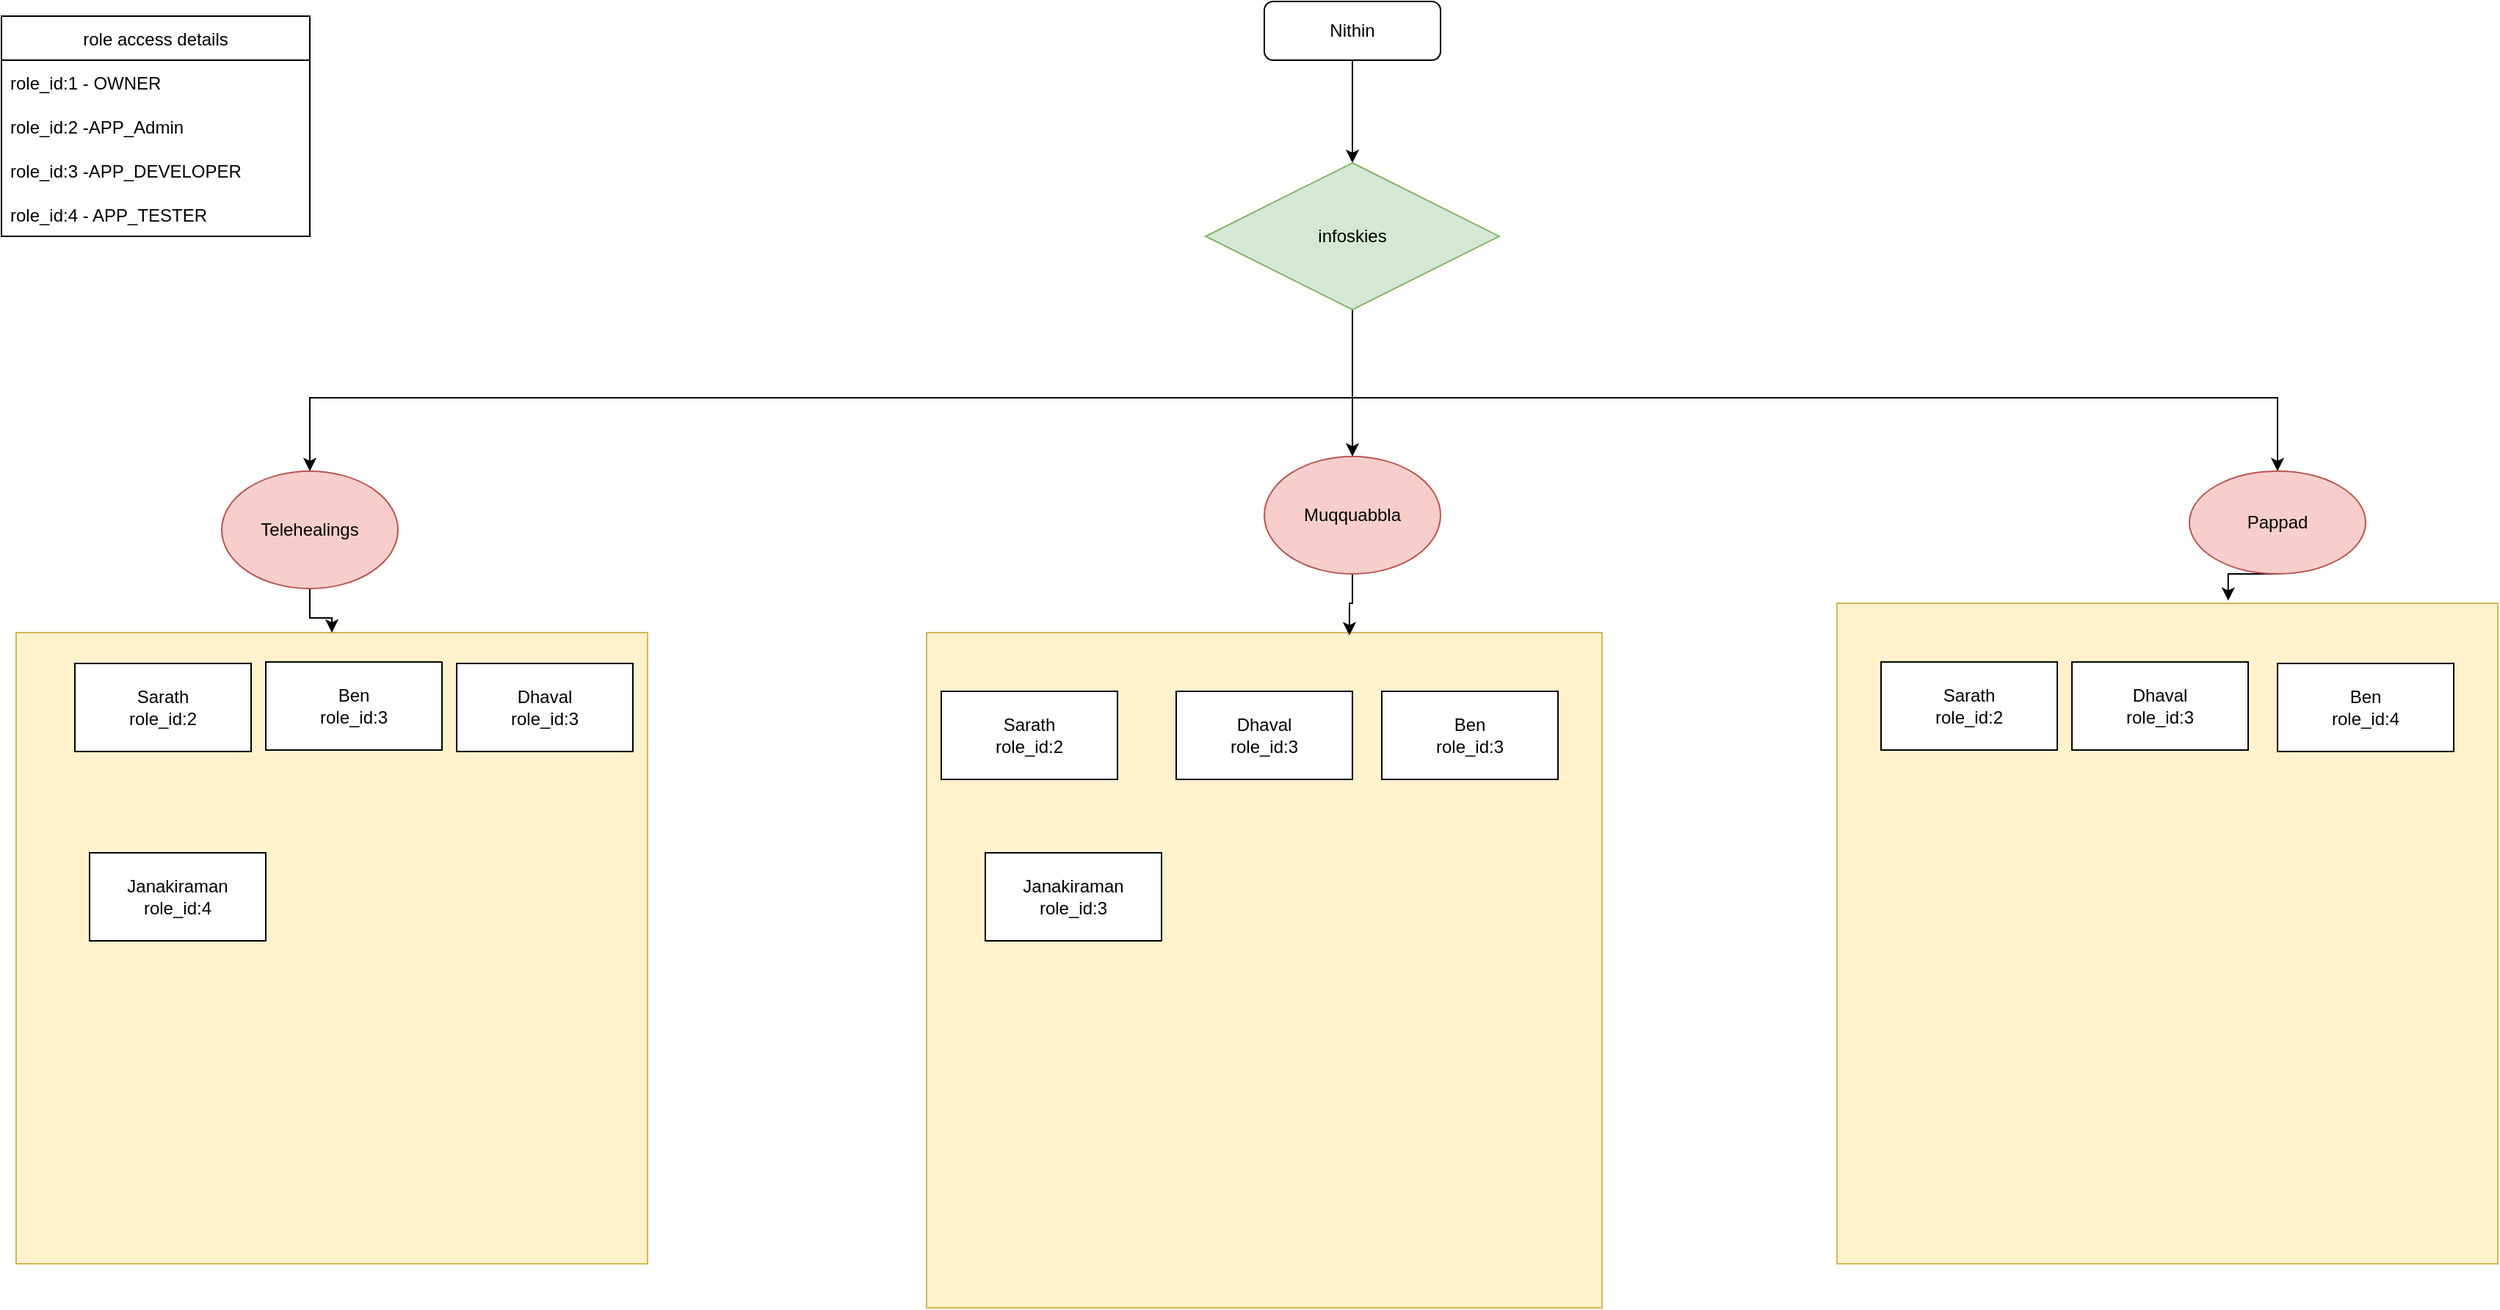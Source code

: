 <mxfile version="20.3.7" type="github">
  <diagram id="C5RBs43oDa-KdzZeNtuy" name="Page-1">
    <mxGraphModel dx="2280" dy="794" grid="1" gridSize="10" guides="1" tooltips="1" connect="1" arrows="1" fold="1" page="1" pageScale="1" pageWidth="827" pageHeight="1169" math="0" shadow="0">
      <root>
        <mxCell id="WIyWlLk6GJQsqaUBKTNV-0" />
        <mxCell id="WIyWlLk6GJQsqaUBKTNV-1" parent="WIyWlLk6GJQsqaUBKTNV-0" />
        <mxCell id="ANPEmecEOdO3vqsgQJQL-34" value="" style="whiteSpace=wrap;html=1;aspect=fixed;fillColor=#fff2cc;strokeColor=#d6b656;" vertex="1" parent="WIyWlLk6GJQsqaUBKTNV-1">
          <mxGeometry x="610" y="430" width="450" height="450" as="geometry" />
        </mxCell>
        <mxCell id="ANPEmecEOdO3vqsgQJQL-29" value="" style="whiteSpace=wrap;html=1;aspect=fixed;fillColor=#fff2cc;strokeColor=#d6b656;" vertex="1" parent="WIyWlLk6GJQsqaUBKTNV-1">
          <mxGeometry x="-10" y="450" width="460" height="460" as="geometry" />
        </mxCell>
        <mxCell id="ANPEmecEOdO3vqsgQJQL-30" value="" style="whiteSpace=wrap;html=1;aspect=fixed;fillColor=#fff2cc;strokeColor=#d6b656;" vertex="1" parent="WIyWlLk6GJQsqaUBKTNV-1">
          <mxGeometry x="-630" y="450" width="430" height="430" as="geometry" />
        </mxCell>
        <mxCell id="ANPEmecEOdO3vqsgQJQL-6" style="edgeStyle=orthogonalEdgeStyle;rounded=0;orthogonalLoop=1;jettySize=auto;html=1;exitX=0.5;exitY=1;exitDx=0;exitDy=0;entryX=0.5;entryY=0;entryDx=0;entryDy=0;" edge="1" parent="WIyWlLk6GJQsqaUBKTNV-1" source="WIyWlLk6GJQsqaUBKTNV-3" target="ANPEmecEOdO3vqsgQJQL-0">
          <mxGeometry relative="1" as="geometry" />
        </mxCell>
        <mxCell id="WIyWlLk6GJQsqaUBKTNV-3" value="Nithin" style="rounded=1;whiteSpace=wrap;html=1;fontSize=12;glass=0;strokeWidth=1;shadow=0;" parent="WIyWlLk6GJQsqaUBKTNV-1" vertex="1">
          <mxGeometry x="220" y="20" width="120" height="40" as="geometry" />
        </mxCell>
        <mxCell id="ANPEmecEOdO3vqsgQJQL-7" style="edgeStyle=orthogonalEdgeStyle;rounded=0;orthogonalLoop=1;jettySize=auto;html=1;exitX=0.5;exitY=1;exitDx=0;exitDy=0;entryX=0.5;entryY=0;entryDx=0;entryDy=0;" edge="1" parent="WIyWlLk6GJQsqaUBKTNV-1" source="ANPEmecEOdO3vqsgQJQL-0" target="ANPEmecEOdO3vqsgQJQL-5">
          <mxGeometry relative="1" as="geometry">
            <Array as="points">
              <mxPoint x="280" y="290" />
              <mxPoint x="-430" y="290" />
            </Array>
          </mxGeometry>
        </mxCell>
        <mxCell id="ANPEmecEOdO3vqsgQJQL-9" style="edgeStyle=orthogonalEdgeStyle;rounded=0;orthogonalLoop=1;jettySize=auto;html=1;exitX=0.5;exitY=1;exitDx=0;exitDy=0;entryX=0.5;entryY=0;entryDx=0;entryDy=0;" edge="1" parent="WIyWlLk6GJQsqaUBKTNV-1" source="ANPEmecEOdO3vqsgQJQL-0" target="ANPEmecEOdO3vqsgQJQL-2">
          <mxGeometry relative="1" as="geometry" />
        </mxCell>
        <mxCell id="ANPEmecEOdO3vqsgQJQL-10" style="edgeStyle=orthogonalEdgeStyle;rounded=0;orthogonalLoop=1;jettySize=auto;html=1;exitX=0.5;exitY=1;exitDx=0;exitDy=0;entryX=0.5;entryY=0;entryDx=0;entryDy=0;" edge="1" parent="WIyWlLk6GJQsqaUBKTNV-1" source="ANPEmecEOdO3vqsgQJQL-0" target="ANPEmecEOdO3vqsgQJQL-3">
          <mxGeometry relative="1" as="geometry">
            <Array as="points">
              <mxPoint x="280" y="290" />
              <mxPoint x="910" y="290" />
            </Array>
          </mxGeometry>
        </mxCell>
        <mxCell id="ANPEmecEOdO3vqsgQJQL-0" value="infoskies" style="rhombus;whiteSpace=wrap;html=1;fillColor=#d5e8d4;strokeColor=#82b366;" vertex="1" parent="WIyWlLk6GJQsqaUBKTNV-1">
          <mxGeometry x="180" y="130" width="200" height="100" as="geometry" />
        </mxCell>
        <mxCell id="ANPEmecEOdO3vqsgQJQL-44" style="edgeStyle=orthogonalEdgeStyle;rounded=0;orthogonalLoop=1;jettySize=auto;html=1;exitX=0.5;exitY=1;exitDx=0;exitDy=0;entryX=0.626;entryY=0.004;entryDx=0;entryDy=0;entryPerimeter=0;" edge="1" parent="WIyWlLk6GJQsqaUBKTNV-1" source="ANPEmecEOdO3vqsgQJQL-2" target="ANPEmecEOdO3vqsgQJQL-29">
          <mxGeometry relative="1" as="geometry" />
        </mxCell>
        <mxCell id="ANPEmecEOdO3vqsgQJQL-2" value="Muqquabbla" style="ellipse;whiteSpace=wrap;html=1;fillColor=#f8cecc;strokeColor=#b85450;" vertex="1" parent="WIyWlLk6GJQsqaUBKTNV-1">
          <mxGeometry x="220" y="330" width="120" height="80" as="geometry" />
        </mxCell>
        <mxCell id="ANPEmecEOdO3vqsgQJQL-41" style="edgeStyle=orthogonalEdgeStyle;rounded=0;orthogonalLoop=1;jettySize=auto;html=1;exitX=0.5;exitY=1;exitDx=0;exitDy=0;entryX=0.592;entryY=-0.004;entryDx=0;entryDy=0;entryPerimeter=0;" edge="1" parent="WIyWlLk6GJQsqaUBKTNV-1" source="ANPEmecEOdO3vqsgQJQL-3" target="ANPEmecEOdO3vqsgQJQL-34">
          <mxGeometry relative="1" as="geometry" />
        </mxCell>
        <mxCell id="ANPEmecEOdO3vqsgQJQL-3" value="Pappad" style="ellipse;whiteSpace=wrap;html=1;fillColor=#f8cecc;strokeColor=#b85450;" vertex="1" parent="WIyWlLk6GJQsqaUBKTNV-1">
          <mxGeometry x="850" y="340" width="120" height="70" as="geometry" />
        </mxCell>
        <mxCell id="ANPEmecEOdO3vqsgQJQL-32" style="edgeStyle=orthogonalEdgeStyle;rounded=0;orthogonalLoop=1;jettySize=auto;html=1;exitX=0.5;exitY=1;exitDx=0;exitDy=0;" edge="1" parent="WIyWlLk6GJQsqaUBKTNV-1" source="ANPEmecEOdO3vqsgQJQL-5" target="ANPEmecEOdO3vqsgQJQL-30">
          <mxGeometry relative="1" as="geometry" />
        </mxCell>
        <mxCell id="ANPEmecEOdO3vqsgQJQL-5" value="Telehealings" style="ellipse;whiteSpace=wrap;html=1;fillColor=#f8cecc;strokeColor=#b85450;" vertex="1" parent="WIyWlLk6GJQsqaUBKTNV-1">
          <mxGeometry x="-490" y="340" width="120" height="80" as="geometry" />
        </mxCell>
        <mxCell id="ANPEmecEOdO3vqsgQJQL-15" value="Sarath&lt;br&gt;role_id:2&lt;span style=&quot;color: rgba(0, 0, 0, 0); font-family: monospace; font-size: 0px; text-align: start;&quot;&gt;3CmxGraphModel%3E%3Croot%3E%3CmxCell%20id%3D%220%22%2F%3E%3CmxCell%20id%3D%221%22%20parent%3D%220%22%2F%3E%3CmxCell%20id%3D%222%22%20value%3D%22Sarath%22%20style%3D%22rounded%3D0%3BwhiteSpace%3Dwrap%3Bhtml%3D1%3B%22%20vertex%3D%221%22%20parent%3D%221%22%3E%3CmxGeometry%20x%3D%22-250%22%20y%3D%22480%22%20width%3D%22120%22%20height%3D%2260%22%20as%3D%22geometry%22%2F%3E%3C%2FmxCell%3E%3C%2Froot%3E%3C%2FmxGraphModel%3E&lt;/span&gt;" style="rounded=0;whiteSpace=wrap;html=1;" vertex="1" parent="WIyWlLk6GJQsqaUBKTNV-1">
          <mxGeometry y="490" width="120" height="60" as="geometry" />
        </mxCell>
        <mxCell id="ANPEmecEOdO3vqsgQJQL-20" value="Janakiraman&lt;br&gt;role_id:4" style="rounded=0;whiteSpace=wrap;html=1;" vertex="1" parent="WIyWlLk6GJQsqaUBKTNV-1">
          <mxGeometry x="-580" y="600" width="120" height="60" as="geometry" />
        </mxCell>
        <mxCell id="ANPEmecEOdO3vqsgQJQL-21" value="Janakiraman&lt;br&gt;role_id:3" style="rounded=0;whiteSpace=wrap;html=1;" vertex="1" parent="WIyWlLk6GJQsqaUBKTNV-1">
          <mxGeometry x="30" y="600" width="120" height="60" as="geometry" />
        </mxCell>
        <mxCell id="ANPEmecEOdO3vqsgQJQL-25" value="Ben&lt;br&gt;role_id:4&lt;span style=&quot;color: rgba(0, 0, 0, 0); font-family: monospace; font-size: 0px; text-align: start;&quot;&gt;%3CmxGraphModel%3E%3Croot%3E%3CmxCell%20id%3D%220%22%2F%3E%3CmxCell%20id%3D%221%22%20parent%3D%220%22%2F%3E%3CmxCell%20id%3D%222%22%20value%3D%22Janakiraman%26lt%3Bbr%26gt%3Brole_id%3A3%22%20style%3D%22rounded%3D0%3BwhiteSpace%3Dwrap%3Bhtml%3D1%3B%22%20vertex%3D%221%22%20parent%3D%221%22%3E%3CmxGeometry%20x%3D%22-170%22%20y%3D%22600%22%20width%3D%22120%22%20height%3D%2260%22%20as%3D%22geometry%22%2F%3E%3C%2FmxCell%3E%3C%2Froot%3E%3C%2FmxGraphModel%3E&lt;/span&gt;" style="rounded=0;whiteSpace=wrap;html=1;" vertex="1" parent="WIyWlLk6GJQsqaUBKTNV-1">
          <mxGeometry x="910" y="471" width="120" height="60" as="geometry" />
        </mxCell>
        <mxCell id="ANPEmecEOdO3vqsgQJQL-28" value="Dhaval&lt;br&gt;role_id:3" style="rounded=0;whiteSpace=wrap;html=1;" vertex="1" parent="WIyWlLk6GJQsqaUBKTNV-1">
          <mxGeometry x="770" y="470" width="120" height="60" as="geometry" />
        </mxCell>
        <mxCell id="ANPEmecEOdO3vqsgQJQL-35" value="Sarath&lt;br&gt;role_id:2&lt;span style=&quot;color: rgba(0, 0, 0, 0); font-family: monospace; font-size: 0px; text-align: start;&quot;&gt;3CmxGraphModel%3E%3Croot%3E%3CmxCell%20id%3D%220%22%2F%3E%3CmxCell%20id%3D%221%22%20parent%3D%220%22%2F%3E%3CmxCell%20id%3D%222%22%20value%3D%22Sarath%22%20style%3D%22rounded%3D0%3BwhiteSpace%3Dwrap%3Bhtml%3D1%3B%22%20vertex%3D%221%22%20parent%3D%221%22%3E%3CmxGeometry%20x%3D%22-250%22%20y%3D%22480%22%20width%3D%22120%22%20height%3D%2260%22%20as%3D%22geometry%22%2F%3E%3C%2FmxCell%3E%3C%2Froot%3E%3C%2FmxGraphModel%3E&lt;/span&gt;" style="rounded=0;whiteSpace=wrap;html=1;" vertex="1" parent="WIyWlLk6GJQsqaUBKTNV-1">
          <mxGeometry x="-590" y="471" width="120" height="60" as="geometry" />
        </mxCell>
        <mxCell id="ANPEmecEOdO3vqsgQJQL-36" value="Sarath&lt;br&gt;role_id:2&lt;span style=&quot;color: rgba(0, 0, 0, 0); font-family: monospace; font-size: 0px; text-align: start;&quot;&gt;3CmxGraphModel%3E%3Croot%3E%3CmxCell%20id%3D%220%22%2F%3E%3CmxCell%20id%3D%221%22%20parent%3D%220%22%2F%3E%3CmxCell%20id%3D%222%22%20value%3D%22Sarath%22%20style%3D%22rounded%3D0%3BwhiteSpace%3Dwrap%3Bhtml%3D1%3B%22%20vertex%3D%221%22%20parent%3D%221%22%3E%3CmxGeometry%20x%3D%22-250%22%20y%3D%22480%22%20width%3D%22120%22%20height%3D%2260%22%20as%3D%22geometry%22%2F%3E%3C%2FmxCell%3E%3C%2Froot%3E%3C%2FmxGraphModel%3E&lt;/span&gt;" style="rounded=0;whiteSpace=wrap;html=1;" vertex="1" parent="WIyWlLk6GJQsqaUBKTNV-1">
          <mxGeometry x="640" y="470" width="120" height="60" as="geometry" />
        </mxCell>
        <mxCell id="ANPEmecEOdO3vqsgQJQL-37" value="Dhaval&lt;br&gt;role_id:3" style="rounded=0;whiteSpace=wrap;html=1;" vertex="1" parent="WIyWlLk6GJQsqaUBKTNV-1">
          <mxGeometry x="-330" y="471" width="120" height="60" as="geometry" />
        </mxCell>
        <mxCell id="ANPEmecEOdO3vqsgQJQL-38" value="Dhaval&lt;br&gt;role_id:3" style="rounded=0;whiteSpace=wrap;html=1;" vertex="1" parent="WIyWlLk6GJQsqaUBKTNV-1">
          <mxGeometry x="160" y="490" width="120" height="60" as="geometry" />
        </mxCell>
        <mxCell id="ANPEmecEOdO3vqsgQJQL-39" value="Ben&lt;br&gt;role_id:3&lt;span style=&quot;color: rgba(0, 0, 0, 0); font-family: monospace; font-size: 0px; text-align: start;&quot;&gt;%3CmxGraphModel%3E%3Croot%3E%3CmxCell%20id%3D%220%22%2F%3E%3CmxCell%20id%3D%221%22%20parent%3D%220%22%2F%3E%3CmxCell%20id%3D%222%22%20value%3D%22Janakiraman%26lt%3Bbr%26gt%3Brole_id%3A3%22%20style%3D%22rounded%3D0%3BwhiteSpace%3Dwrap%3Bhtml%3D1%3B%22%20vertex%3D%221%22%20parent%3D%221%22%3E%3CmxGeometry%20x%3D%22-170%22%20y%3D%22600%22%20width%3D%22120%22%20height%3D%2260%22%20as%3D%22geometry%22%2F%3E%3C%2FmxCell%3E%3C%2Froot%3E%3C%2FmxGraphModel%3E&lt;/span&gt;" style="rounded=0;whiteSpace=wrap;html=1;" vertex="1" parent="WIyWlLk6GJQsqaUBKTNV-1">
          <mxGeometry x="300" y="490" width="120" height="60" as="geometry" />
        </mxCell>
        <mxCell id="ANPEmecEOdO3vqsgQJQL-40" value="Ben&lt;br&gt;role_id:3&lt;span style=&quot;color: rgba(0, 0, 0, 0); font-family: monospace; font-size: 0px; text-align: start;&quot;&gt;%3CmxGraphModel%3E%3Croot%3E%3CmxCell%20id%3D%220%22%2F%3E%3CmxCell%20id%3D%221%22%20parent%3D%220%22%2F%3E%3CmxCell%20id%3D%222%22%20value%3D%22Janakiraman%26lt%3Bbr%26gt%3Brole_id%3A3%22%20style%3D%22rounded%3D0%3BwhiteSpace%3Dwrap%3Bhtml%3D1%3B%22%20vertex%3D%221%22%20parent%3D%221%22%3E%3CmxGeometry%20x%3D%22-170%22%20y%3D%22600%22%20width%3D%22120%22%20height%3D%2260%22%20as%3D%22geometry%22%2F%3E%3C%2FmxCell%3E%3C%2Froot%3E%3C%2FmxGraphModel%3E&lt;/span&gt;" style="rounded=0;whiteSpace=wrap;html=1;" vertex="1" parent="WIyWlLk6GJQsqaUBKTNV-1">
          <mxGeometry x="-460" y="470" width="120" height="60" as="geometry" />
        </mxCell>
        <mxCell id="ANPEmecEOdO3vqsgQJQL-42" style="edgeStyle=orthogonalEdgeStyle;rounded=0;orthogonalLoop=1;jettySize=auto;html=1;exitX=0.5;exitY=1;exitDx=0;exitDy=0;" edge="1" parent="WIyWlLk6GJQsqaUBKTNV-1" source="ANPEmecEOdO3vqsgQJQL-34" target="ANPEmecEOdO3vqsgQJQL-34">
          <mxGeometry relative="1" as="geometry" />
        </mxCell>
        <mxCell id="ANPEmecEOdO3vqsgQJQL-45" value="role access details" style="swimlane;fontStyle=0;childLayout=stackLayout;horizontal=1;startSize=30;horizontalStack=0;resizeParent=1;resizeParentMax=0;resizeLast=0;collapsible=1;marginBottom=0;" vertex="1" parent="WIyWlLk6GJQsqaUBKTNV-1">
          <mxGeometry x="-640" y="30" width="210" height="150" as="geometry" />
        </mxCell>
        <mxCell id="ANPEmecEOdO3vqsgQJQL-46" value="role_id:1 - OWNER" style="text;strokeColor=none;fillColor=none;align=left;verticalAlign=middle;spacingLeft=4;spacingRight=4;overflow=hidden;points=[[0,0.5],[1,0.5]];portConstraint=eastwest;rotatable=0;" vertex="1" parent="ANPEmecEOdO3vqsgQJQL-45">
          <mxGeometry y="30" width="210" height="30" as="geometry" />
        </mxCell>
        <mxCell id="ANPEmecEOdO3vqsgQJQL-47" value="role_id:2 -APP_Admin" style="text;strokeColor=none;fillColor=none;align=left;verticalAlign=middle;spacingLeft=4;spacingRight=4;overflow=hidden;points=[[0,0.5],[1,0.5]];portConstraint=eastwest;rotatable=0;" vertex="1" parent="ANPEmecEOdO3vqsgQJQL-45">
          <mxGeometry y="60" width="210" height="30" as="geometry" />
        </mxCell>
        <mxCell id="ANPEmecEOdO3vqsgQJQL-48" value="role_id:3 -APP_DEVELOPER" style="text;strokeColor=none;fillColor=none;align=left;verticalAlign=middle;spacingLeft=4;spacingRight=4;overflow=hidden;points=[[0,0.5],[1,0.5]];portConstraint=eastwest;rotatable=0;" vertex="1" parent="ANPEmecEOdO3vqsgQJQL-45">
          <mxGeometry y="90" width="210" height="30" as="geometry" />
        </mxCell>
        <mxCell id="ANPEmecEOdO3vqsgQJQL-50" value="role_id:4 - APP_TESTER" style="text;strokeColor=none;fillColor=none;align=left;verticalAlign=middle;spacingLeft=4;spacingRight=4;overflow=hidden;points=[[0,0.5],[1,0.5]];portConstraint=eastwest;rotatable=0;" vertex="1" parent="ANPEmecEOdO3vqsgQJQL-45">
          <mxGeometry y="120" width="210" height="30" as="geometry" />
        </mxCell>
      </root>
    </mxGraphModel>
  </diagram>
</mxfile>
